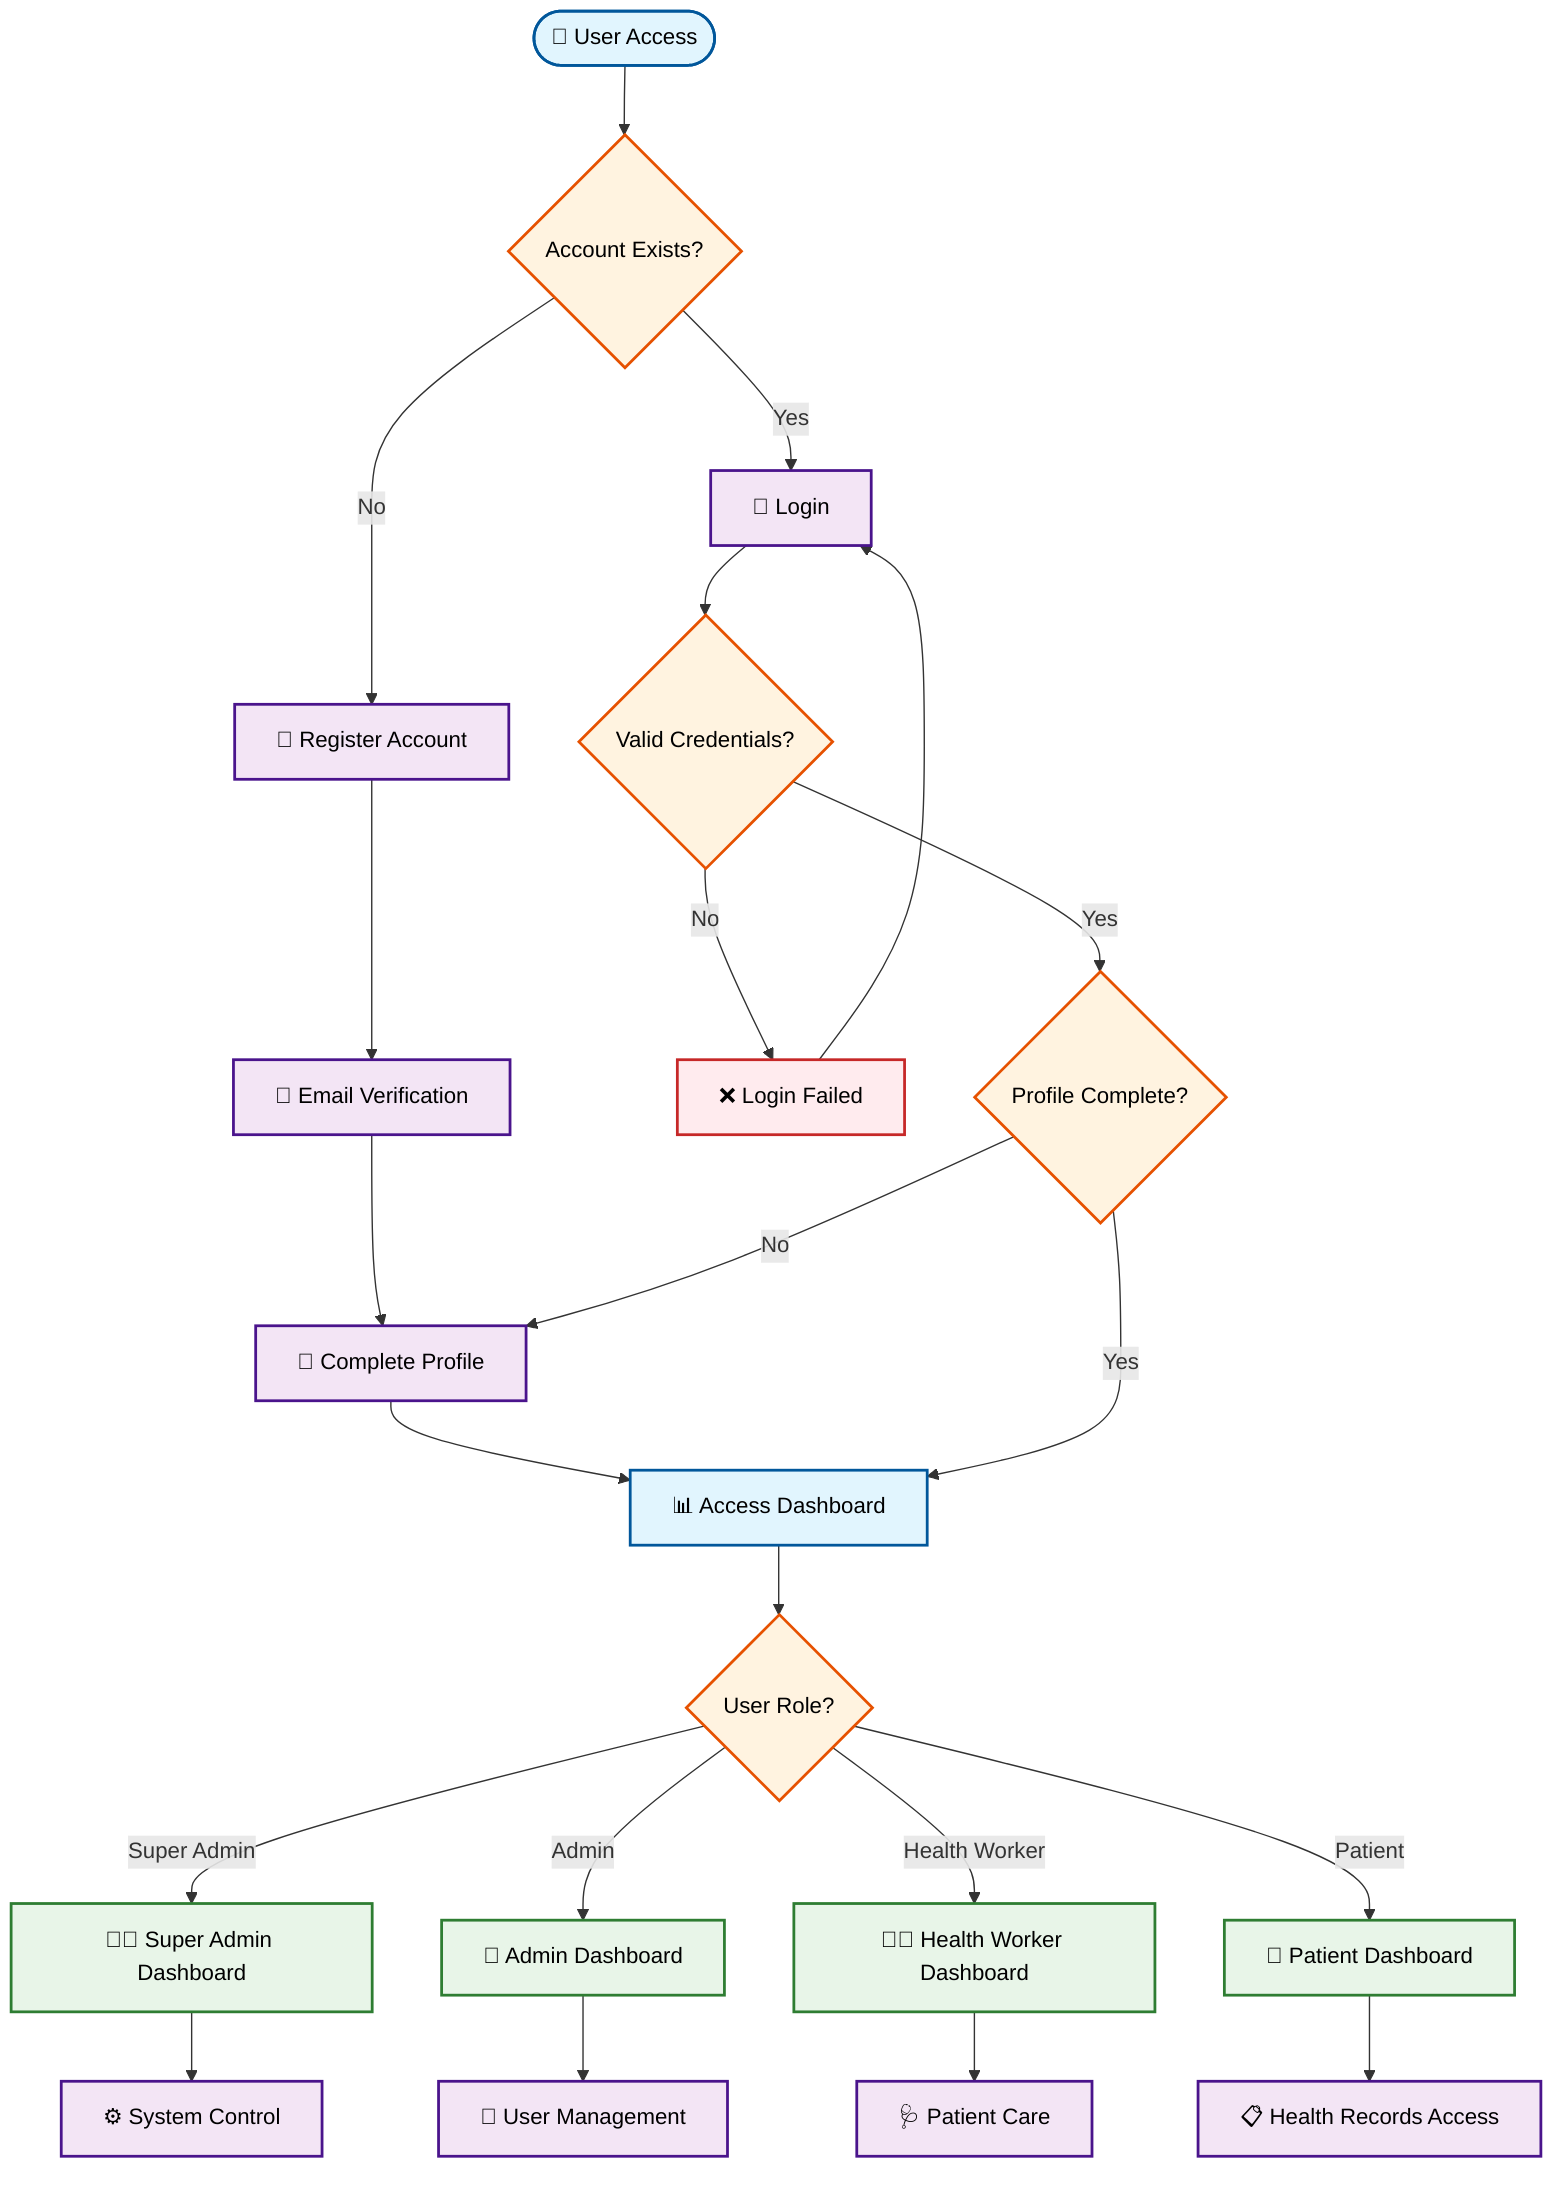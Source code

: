 flowchart TD
    %% User Authentication Flow - Compact Version
    
    Start([👤 User Access]) --> AccountCheck{Account Exists?}
    
    %% Registration Path
    AccountCheck -->|No| Register[📝 Register Account]
    Register --> EmailVerify[📧 Email Verification]
    EmailVerify --> ProfileSetup[👤 Complete Profile]
    ProfileSetup --> Dashboard[📊 Access Dashboard]
    
    %% Login Path
    AccountCheck -->|Yes| Login[🔐 Login]
    Login --> ValidateCredentials{Valid Credentials?}
    ValidateCredentials -->|No| LoginFailed[❌ Login Failed]
    LoginFailed --> Login
    ValidateCredentials -->|Yes| ProfileCheck{Profile Complete?}
    ProfileCheck -->|No| ProfileSetup
    ProfileCheck -->|Yes| Dashboard
    
    %% Role-based Dashboard Access
    Dashboard --> RoleCheck{User Role?}
    RoleCheck -->|Super Admin| SuperAdminDash[👨‍💼 Super Admin Dashboard]
    RoleCheck -->|Admin| AdminDash[🏥 Admin Dashboard]
    RoleCheck -->|Health Worker| HealthWorkerDash[👩‍⚕️ Health Worker Dashboard]
    RoleCheck -->|Patient| PatientDash[👤 Patient Dashboard]
    
    %% Dashboard Capabilities (simplified)
    SuperAdminDash --> SystemControl[⚙️ System Control]
    AdminDash --> UserManagement[👥 User Management]
    HealthWorkerDash --> PatientCare[🩺 Patient Care]
    PatientDash --> HealthAccess[📋 Health Records Access]
    
    %% Styling
    classDef startEnd fill:#e1f5fe,stroke:#01579b,stroke-width:2px,color:#000
    classDef process fill:#f3e5f5,stroke:#4a148c,stroke-width:2px,color:#000
    classDef decision fill:#fff3e0,stroke:#e65100,stroke-width:2px,color:#000
    classDef dashboard fill:#e8f5e8,stroke:#2e7d32,stroke-width:2px,color:#000
    classDef error fill:#ffebee,stroke:#c62828,stroke-width:2px,color:#000
    
    class Start,Dashboard startEnd
    class Register,EmailVerify,ProfileSetup,Login process
    class AccountCheck,ValidateCredentials,ProfileCheck,RoleCheck decision
    class SuperAdminDash,AdminDash,HealthWorkerDash,PatientDash dashboard
    class LoginFailed error
    class SystemControl,UserManagement,PatientCare,HealthAccess process